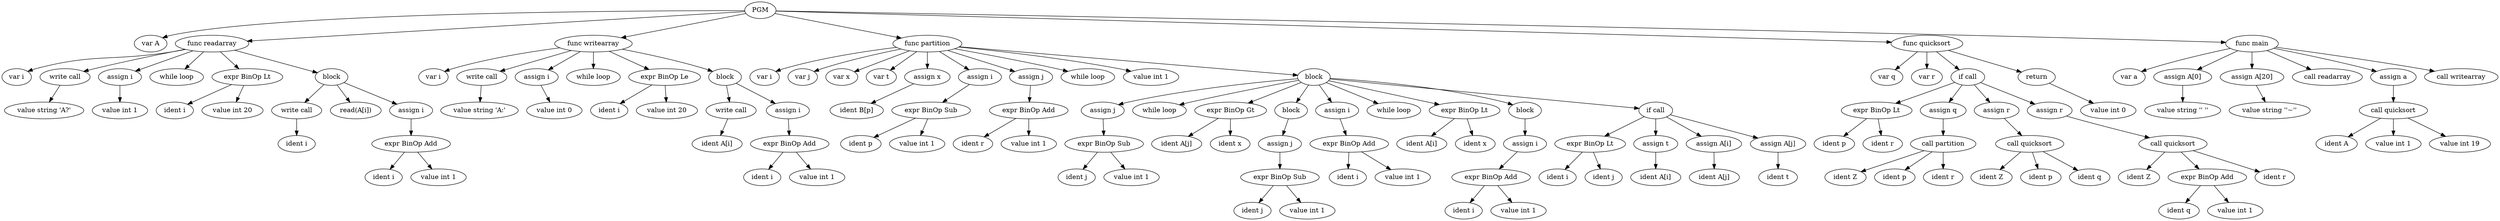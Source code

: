 digraph ast {
0[label = PGM, shape = ellipse]
1[label = "var A", shape = ellipse]
0 -> 1
2[label = "func readarray", shape = ellipse]
0 -> 2
3[label = "var i", shape = ellipse]
2 -> 3
4[label = "write call", shape = ellipse]
2 -> 4
5[label = "value string 'A?'", shape = ellipse]
4 -> 5
6[label = "assign i", shape = ellipse]
2 -> 6
7[label = "value int 1", shape = ellipse]
6 -> 7
8[label = "while loop", shape = ellipse]
2 -> 8
9[label = "expr BinOp Lt", shape = ellipse]
2 -> 9
10[label = "ident i", shape = ellipse]
9 -> 10
11[label = "value int 20", shape = ellipse]
9 -> 11
12[label = "block", shape = ellipse]
2 -> 12
13[label = "write call", shape = ellipse]
12 -> 13
14[label = "ident i", shape = ellipse]
13 -> 14
15[label = "read(A[i])", shape = ellipse]
12 -> 15
16[label = "assign i", shape = ellipse]
12 -> 16
17[label = "expr BinOp Add", shape = ellipse]
16 -> 17
18[label = "ident i", shape = ellipse]
17 -> 18
19[label = "value int 1", shape = ellipse]
17 -> 19
20[label = "func writearray", shape = ellipse]
0 -> 20
21[label = "var i", shape = ellipse]
20 -> 21
22[label = "write call", shape = ellipse]
20 -> 22
23[label = "value string 'A:'", shape = ellipse]
22 -> 23
24[label = "assign i", shape = ellipse]
20 -> 24
25[label = "value int 0", shape = ellipse]
24 -> 25
26[label = "while loop", shape = ellipse]
20 -> 26
27[label = "expr BinOp Le", shape = ellipse]
20 -> 27
28[label = "ident i", shape = ellipse]
27 -> 28
29[label = "value int 20", shape = ellipse]
27 -> 29
30[label = "block", shape = ellipse]
20 -> 30
31[label = "write call", shape = ellipse]
30 -> 31
32[label = "ident A[i]", shape = ellipse]
31 -> 32
33[label = "assign i", shape = ellipse]
30 -> 33
34[label = "expr BinOp Add", shape = ellipse]
33 -> 34
35[label = "ident i", shape = ellipse]
34 -> 35
36[label = "value int 1", shape = ellipse]
34 -> 36
37[label = "func partition", shape = ellipse]
0 -> 37
38[label = "var i", shape = ellipse]
37 -> 38
39[label = "var j", shape = ellipse]
37 -> 39
40[label = "var x", shape = ellipse]
37 -> 40
41[label = "var t", shape = ellipse]
37 -> 41
42[label = "assign x", shape = ellipse]
37 -> 42
43[label = "ident B[p]", shape = ellipse]
42 -> 43
44[label = "assign i", shape = ellipse]
37 -> 44
45[label = "expr BinOp Sub", shape = ellipse]
44 -> 45
46[label = "ident p", shape = ellipse]
45 -> 46
47[label = "value int 1", shape = ellipse]
45 -> 47
48[label = "assign j", shape = ellipse]
37 -> 48
49[label = "expr BinOp Add", shape = ellipse]
48 -> 49
50[label = "ident r", shape = ellipse]
49 -> 50
51[label = "value int 1", shape = ellipse]
49 -> 51
52[label = "while loop", shape = ellipse]
37 -> 52
53[label = "value int 1", shape = ellipse]
37 -> 53
54[label = "block", shape = ellipse]
37 -> 54
55[label = "assign j", shape = ellipse]
54 -> 55
56[label = "expr BinOp Sub", shape = ellipse]
55 -> 56
57[label = "ident j", shape = ellipse]
56 -> 57
58[label = "value int 1", shape = ellipse]
56 -> 58
59[label = "while loop", shape = ellipse]
54 -> 59
60[label = "expr BinOp Gt", shape = ellipse]
54 -> 60
61[label = "ident A[j]", shape = ellipse]
60 -> 61
62[label = "ident x", shape = ellipse]
60 -> 62
63[label = "block", shape = ellipse]
54 -> 63
64[label = "assign j", shape = ellipse]
63 -> 64
65[label = "expr BinOp Sub", shape = ellipse]
64 -> 65
66[label = "ident j", shape = ellipse]
65 -> 66
67[label = "value int 1", shape = ellipse]
65 -> 67
68[label = "assign i", shape = ellipse]
54 -> 68
69[label = "expr BinOp Add", shape = ellipse]
68 -> 69
70[label = "ident i", shape = ellipse]
69 -> 70
71[label = "value int 1", shape = ellipse]
69 -> 71
72[label = "while loop", shape = ellipse]
54 -> 72
73[label = "expr BinOp Lt", shape = ellipse]
54 -> 73
74[label = "ident A[i]", shape = ellipse]
73 -> 74
75[label = "ident x", shape = ellipse]
73 -> 75
76[label = "block", shape = ellipse]
54 -> 76
77[label = "assign i", shape = ellipse]
76 -> 77
78[label = "expr BinOp Add", shape = ellipse]
77 -> 78
79[label = "ident i", shape = ellipse]
78 -> 79
80[label = "value int 1", shape = ellipse]
78 -> 80
81[label = "if call", shape = ellipse]
54 -> 81
82[label = "expr BinOp Lt", shape = ellipse]
81 -> 82
83[label = "ident i", shape = ellipse]
82 -> 83
84[label = "ident j", shape = ellipse]
82 -> 84
85[label = "assign t", shape = ellipse]
81 -> 85
86[label = "ident A[i]", shape = ellipse]
85 -> 86
87[label = "assign A[i]", shape = ellipse]
81 -> 87
88[label = "ident A[j]", shape = ellipse]
87 -> 88
89[label = "assign A[j]", shape = ellipse]
81 -> 89
90[label = "ident t", shape = ellipse]
89 -> 90
91[label = "func quicksort", shape = ellipse]
0 -> 91
92[label = "var q", shape = ellipse]
91 -> 92
93[label = "var r", shape = ellipse]
91 -> 93
94[label = "if call", shape = ellipse]
91 -> 94
95[label = "expr BinOp Lt", shape = ellipse]
94 -> 95
96[label = "ident p", shape = ellipse]
95 -> 96
97[label = "ident r", shape = ellipse]
95 -> 97
98[label = "assign q", shape = ellipse]
94 -> 98
99[label = "call partition", shape = ellipse]
98 -> 99
100[label = "ident Z", shape = ellipse]
99 -> 100
101[label = "ident p", shape = ellipse]
99 -> 101
102[label = "ident r", shape = ellipse]
99 -> 102
103[label = "assign r", shape = ellipse]
94 -> 103
104[label = "call quicksort", shape = ellipse]
103 -> 104
105[label = "ident Z", shape = ellipse]
104 -> 105
106[label = "ident p", shape = ellipse]
104 -> 106
107[label = "ident q", shape = ellipse]
104 -> 107
108[label = "assign r", shape = ellipse]
94 -> 108
109[label = "call quicksort", shape = ellipse]
108 -> 109
110[label = "ident Z", shape = ellipse]
109 -> 110
111[label = "expr BinOp Add", shape = ellipse]
109 -> 111
112[label = "ident q", shape = ellipse]
111 -> 112
113[label = "value int 1", shape = ellipse]
111 -> 113
114[label = "ident r", shape = ellipse]
109 -> 114
115[label = "return", shape = ellipse]
91 -> 115
116[label = "value int 0", shape = ellipse]
115 -> 116
117[label = "func main", shape = ellipse]
0 -> 117
118[label = "var a", shape = ellipse]
117 -> 118
119[label = "assign A[0]", shape = ellipse]
117 -> 119
120[label = "value string '' ''", shape = ellipse]
119 -> 120
121[label = "assign A[20]", shape = ellipse]
117 -> 121
122[label = "value string ''~''", shape = ellipse]
121 -> 122
123[label = "call readarray", shape = ellipse]
117 -> 123
124[label = "assign a", shape = ellipse]
117 -> 124
125[label = "call quicksort", shape = ellipse]
124 -> 125
126[label = "ident A", shape = ellipse]
125 -> 126
127[label = "value int 1", shape = ellipse]
125 -> 127
128[label = "value int 19", shape = ellipse]
125 -> 128
129[label = "call writearray", shape = ellipse]
117 -> 129
}